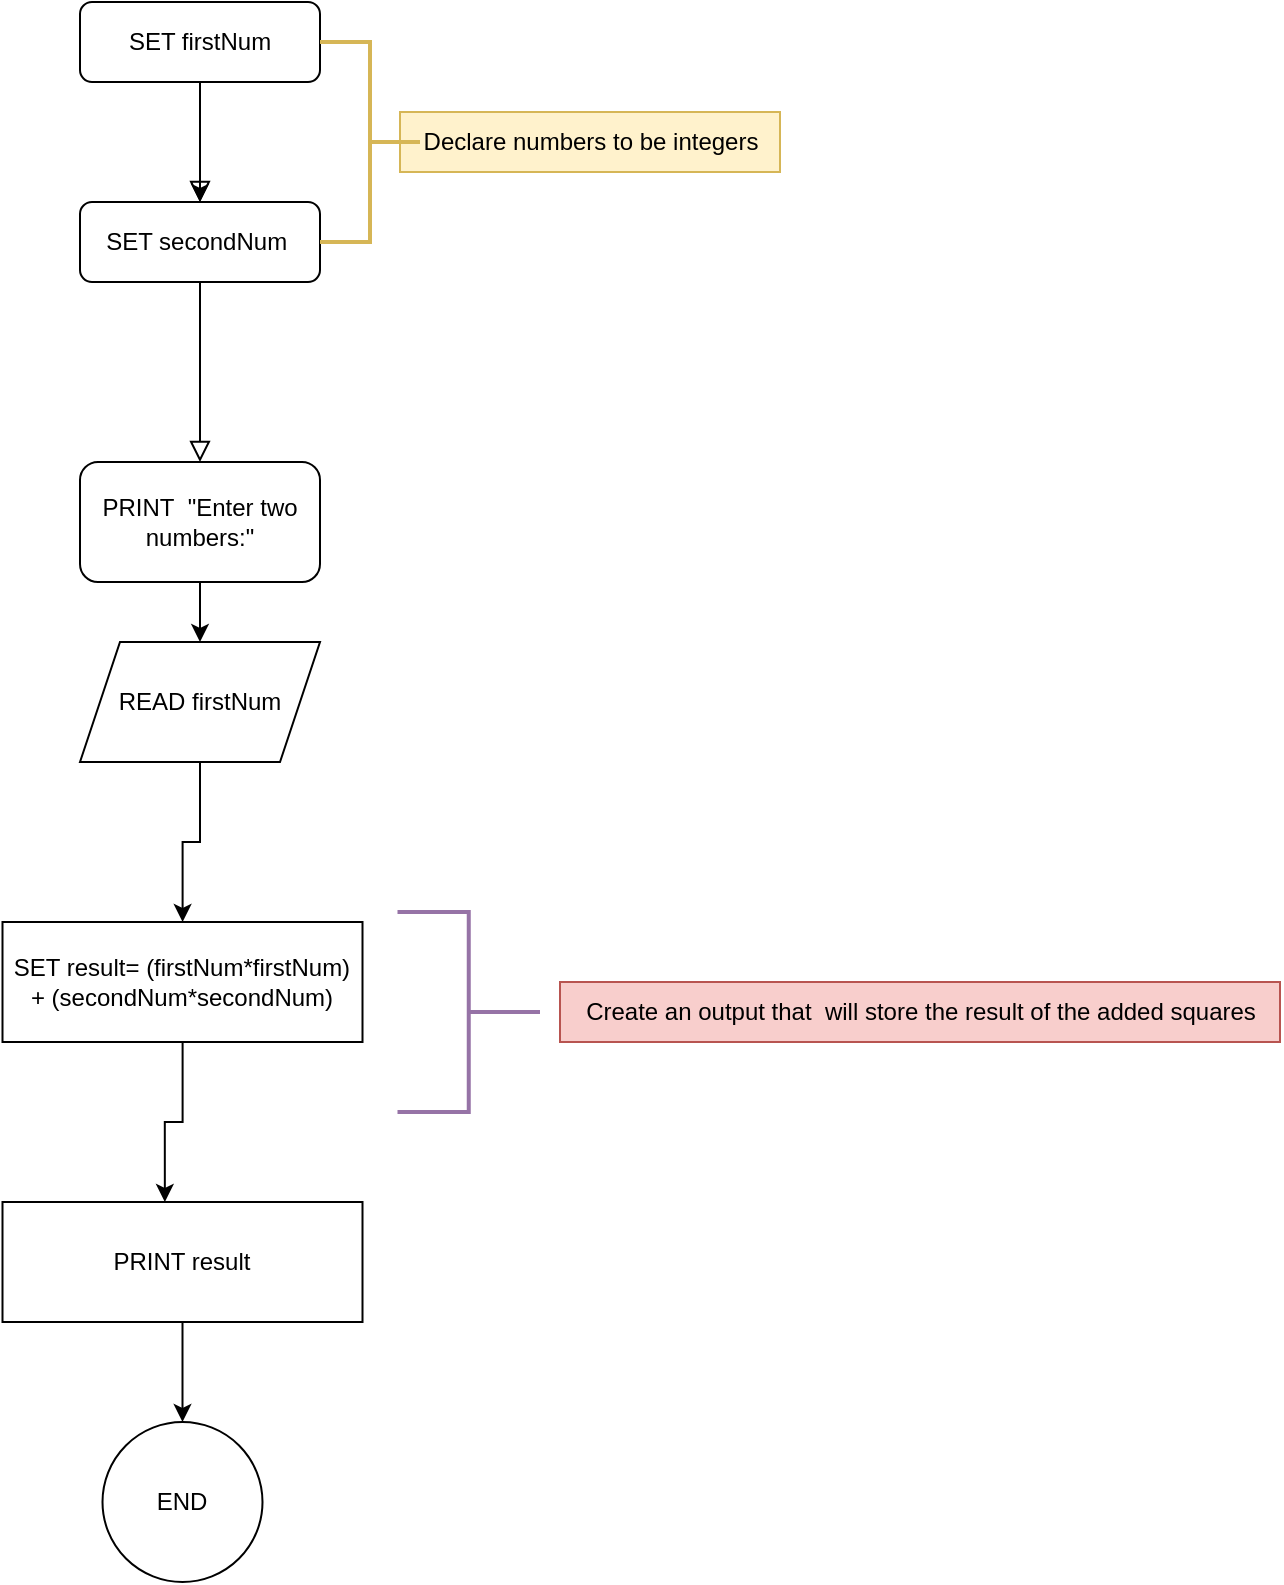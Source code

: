 <mxfile version="21.5.0" type="github">
  <diagram id="C5RBs43oDa-KdzZeNtuy" name="Page-1">
    <mxGraphModel dx="1248" dy="506" grid="1" gridSize="10" guides="1" tooltips="1" connect="1" arrows="1" fold="1" page="1" pageScale="1" pageWidth="827" pageHeight="1169" math="0" shadow="0">
      <root>
        <mxCell id="WIyWlLk6GJQsqaUBKTNV-0" />
        <mxCell id="WIyWlLk6GJQsqaUBKTNV-1" parent="WIyWlLk6GJQsqaUBKTNV-0" />
        <mxCell id="WIyWlLk6GJQsqaUBKTNV-2" value="" style="rounded=0;html=1;jettySize=auto;orthogonalLoop=1;fontSize=11;endArrow=block;endFill=0;endSize=8;strokeWidth=1;shadow=0;labelBackgroundColor=none;edgeStyle=orthogonalEdgeStyle;" parent="WIyWlLk6GJQsqaUBKTNV-1" source="13Rsa_Jsn-dQ35lN41ga-0" edge="1">
          <mxGeometry relative="1" as="geometry">
            <mxPoint x="220" y="310" as="targetPoint" />
            <Array as="points">
              <mxPoint x="220" y="290" />
              <mxPoint x="220" y="290" />
            </Array>
          </mxGeometry>
        </mxCell>
        <mxCell id="13Rsa_Jsn-dQ35lN41ga-1" value="" style="edgeStyle=orthogonalEdgeStyle;rounded=0;orthogonalLoop=1;jettySize=auto;html=1;" edge="1" parent="WIyWlLk6GJQsqaUBKTNV-1" source="WIyWlLk6GJQsqaUBKTNV-3" target="13Rsa_Jsn-dQ35lN41ga-0">
          <mxGeometry relative="1" as="geometry" />
        </mxCell>
        <mxCell id="WIyWlLk6GJQsqaUBKTNV-3" value="SET firstNum" style="rounded=1;whiteSpace=wrap;html=1;fontSize=12;glass=0;strokeWidth=1;shadow=0;" parent="WIyWlLk6GJQsqaUBKTNV-1" vertex="1">
          <mxGeometry x="160" y="80" width="120" height="40" as="geometry" />
        </mxCell>
        <mxCell id="13Rsa_Jsn-dQ35lN41ga-2" value="" style="rounded=0;html=1;jettySize=auto;orthogonalLoop=1;fontSize=11;endArrow=block;endFill=0;endSize=8;strokeWidth=1;shadow=0;labelBackgroundColor=none;edgeStyle=orthogonalEdgeStyle;" edge="1" parent="WIyWlLk6GJQsqaUBKTNV-1" source="WIyWlLk6GJQsqaUBKTNV-3" target="13Rsa_Jsn-dQ35lN41ga-0">
          <mxGeometry relative="1" as="geometry">
            <mxPoint x="220" y="120" as="sourcePoint" />
            <mxPoint x="220" y="170" as="targetPoint" />
          </mxGeometry>
        </mxCell>
        <mxCell id="13Rsa_Jsn-dQ35lN41ga-0" value="SET secondNum&amp;nbsp;" style="rounded=1;whiteSpace=wrap;html=1;fontSize=12;glass=0;strokeWidth=1;shadow=0;" vertex="1" parent="WIyWlLk6GJQsqaUBKTNV-1">
          <mxGeometry x="160" y="180" width="120" height="40" as="geometry" />
        </mxCell>
        <mxCell id="13Rsa_Jsn-dQ35lN41ga-9" value="Declare numbers to be integers" style="text;html=1;align=center;verticalAlign=middle;resizable=0;points=[];autosize=1;strokeColor=#d6b656;fillColor=#fff2cc;" vertex="1" parent="WIyWlLk6GJQsqaUBKTNV-1">
          <mxGeometry x="320" y="135" width="190" height="30" as="geometry" />
        </mxCell>
        <mxCell id="13Rsa_Jsn-dQ35lN41ga-24" style="edgeStyle=orthogonalEdgeStyle;rounded=0;orthogonalLoop=1;jettySize=auto;html=1;entryX=0.451;entryY=0;entryDx=0;entryDy=0;entryPerimeter=0;" edge="1" parent="WIyWlLk6GJQsqaUBKTNV-1" source="13Rsa_Jsn-dQ35lN41ga-14" target="13Rsa_Jsn-dQ35lN41ga-23">
          <mxGeometry relative="1" as="geometry" />
        </mxCell>
        <mxCell id="13Rsa_Jsn-dQ35lN41ga-14" value="SET result= (firstNum*firstNum) + (secondNum*secondNum)" style="rounded=0;whiteSpace=wrap;html=1;" vertex="1" parent="WIyWlLk6GJQsqaUBKTNV-1">
          <mxGeometry x="121.25" y="540" width="180" height="60" as="geometry" />
        </mxCell>
        <mxCell id="13Rsa_Jsn-dQ35lN41ga-17" value="" style="strokeWidth=2;html=1;shape=mxgraph.flowchart.annotation_2;align=left;labelPosition=right;pointerEvents=1;direction=west;fillColor=#e1d5e7;strokeColor=#9673a6;" vertex="1" parent="WIyWlLk6GJQsqaUBKTNV-1">
          <mxGeometry x="318.75" y="535" width="71.25" height="100" as="geometry" />
        </mxCell>
        <mxCell id="13Rsa_Jsn-dQ35lN41ga-18" value="Create an output that&amp;nbsp; will store the result of the added squares" style="text;html=1;align=center;verticalAlign=middle;resizable=0;points=[];autosize=1;strokeColor=#b85450;fillColor=#f8cecc;" vertex="1" parent="WIyWlLk6GJQsqaUBKTNV-1">
          <mxGeometry x="400" y="570" width="360" height="30" as="geometry" />
        </mxCell>
        <mxCell id="13Rsa_Jsn-dQ35lN41ga-20" value="" style="strokeWidth=2;html=1;shape=mxgraph.flowchart.annotation_2;align=left;labelPosition=right;pointerEvents=1;direction=west;fillColor=#fff2cc;strokeColor=#d6b656;" vertex="1" parent="WIyWlLk6GJQsqaUBKTNV-1">
          <mxGeometry x="280" y="100" width="50" height="100" as="geometry" />
        </mxCell>
        <mxCell id="13Rsa_Jsn-dQ35lN41ga-25" style="edgeStyle=orthogonalEdgeStyle;rounded=0;orthogonalLoop=1;jettySize=auto;html=1;" edge="1" parent="WIyWlLk6GJQsqaUBKTNV-1" source="13Rsa_Jsn-dQ35lN41ga-23" target="13Rsa_Jsn-dQ35lN41ga-26">
          <mxGeometry relative="1" as="geometry">
            <mxPoint x="211.25" y="830" as="targetPoint" />
          </mxGeometry>
        </mxCell>
        <mxCell id="13Rsa_Jsn-dQ35lN41ga-23" value="PRINT result" style="rounded=0;whiteSpace=wrap;html=1;" vertex="1" parent="WIyWlLk6GJQsqaUBKTNV-1">
          <mxGeometry x="121.25" y="680" width="180" height="60" as="geometry" />
        </mxCell>
        <mxCell id="13Rsa_Jsn-dQ35lN41ga-26" value="END" style="ellipse;whiteSpace=wrap;html=1;aspect=fixed;" vertex="1" parent="WIyWlLk6GJQsqaUBKTNV-1">
          <mxGeometry x="171.25" y="790" width="80" height="80" as="geometry" />
        </mxCell>
        <mxCell id="13Rsa_Jsn-dQ35lN41ga-33" value="" style="edgeStyle=orthogonalEdgeStyle;rounded=0;orthogonalLoop=1;jettySize=auto;html=1;" edge="1" parent="WIyWlLk6GJQsqaUBKTNV-1" source="13Rsa_Jsn-dQ35lN41ga-29" target="13Rsa_Jsn-dQ35lN41ga-14">
          <mxGeometry relative="1" as="geometry" />
        </mxCell>
        <mxCell id="13Rsa_Jsn-dQ35lN41ga-29" value="READ firstNum" style="shape=parallelogram;perimeter=parallelogramPerimeter;whiteSpace=wrap;html=1;fixedSize=1;" vertex="1" parent="WIyWlLk6GJQsqaUBKTNV-1">
          <mxGeometry x="160" y="400" width="120" height="60" as="geometry" />
        </mxCell>
        <mxCell id="13Rsa_Jsn-dQ35lN41ga-31" value="" style="edgeStyle=orthogonalEdgeStyle;rounded=0;orthogonalLoop=1;jettySize=auto;html=1;" edge="1" parent="WIyWlLk6GJQsqaUBKTNV-1" source="13Rsa_Jsn-dQ35lN41ga-30" target="13Rsa_Jsn-dQ35lN41ga-29">
          <mxGeometry relative="1" as="geometry" />
        </mxCell>
        <mxCell id="13Rsa_Jsn-dQ35lN41ga-30" value="PRINT&amp;nbsp; &quot;Enter two numbers:&quot;" style="rounded=1;whiteSpace=wrap;html=1;" vertex="1" parent="WIyWlLk6GJQsqaUBKTNV-1">
          <mxGeometry x="160" y="310" width="120" height="60" as="geometry" />
        </mxCell>
      </root>
    </mxGraphModel>
  </diagram>
</mxfile>
